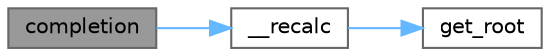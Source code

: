 digraph "completion"
{
 // LATEX_PDF_SIZE
  bgcolor="transparent";
  edge [fontname=Helvetica,fontsize=10,labelfontname=Helvetica,labelfontsize=10];
  node [fontname=Helvetica,fontsize=10,shape=box,height=0.2,width=0.4];
  rankdir="LR";
  Node1 [id="Node000001",label="completion",height=0.2,width=0.4,color="gray40", fillcolor="grey60", style="filled", fontcolor="black",tooltip="Set task completion percentage."];
  Node1 -> Node2 [id="edge1_Node000001_Node000002",color="steelblue1",style="solid",tooltip=" "];
  Node2 [id="Node000002",label="__recalc",height=0.2,width=0.4,color="grey40", fillcolor="white", style="filled",URL="$classtask__scheduler_1_1task_1_1_task.html#a68483bdd3256f8657ee032861ffc7ee4",tooltip="Trigger full recalculation from root."];
  Node2 -> Node3 [id="edge2_Node000002_Node000003",color="steelblue1",style="solid",tooltip=" "];
  Node3 [id="Node000003",label="get_root",height=0.2,width=0.4,color="grey40", fillcolor="white", style="filled",URL="$classtask__scheduler_1_1task_1_1_task.html#ab82abde6eb4d25f35666c2455c3c6fc4",tooltip="Find root ancestor task."];
}
